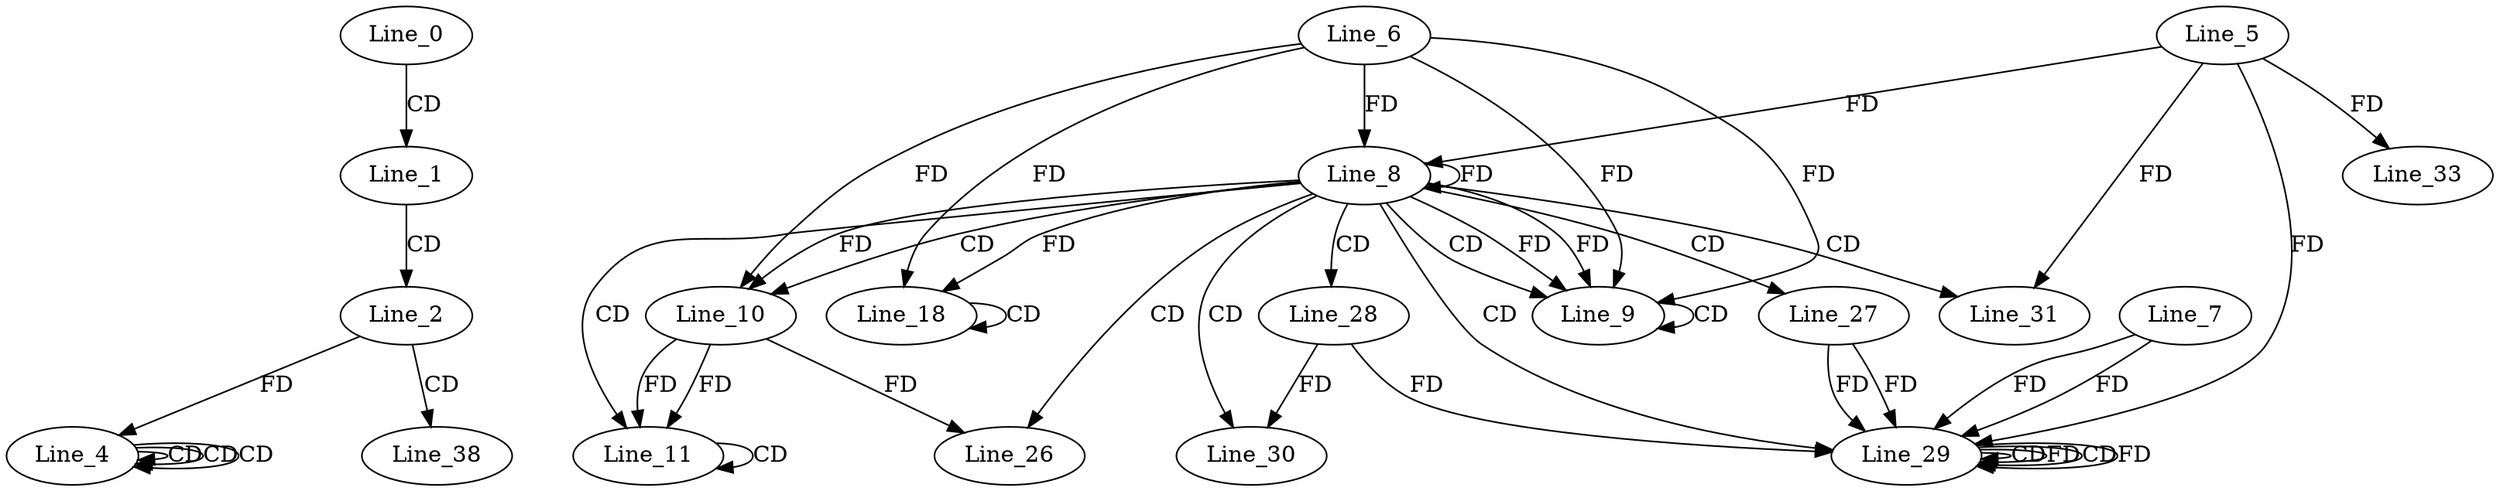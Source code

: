digraph G {
  Line_0;
  Line_1;
  Line_2;
  Line_4;
  Line_4;
  Line_4;
  Line_4;
  Line_8;
  Line_6;
  Line_8;
  Line_5;
  Line_8;
  Line_9;
  Line_9;
  Line_10;
  Line_10;
  Line_11;
  Line_11;
  Line_18;
  Line_18;
  Line_18;
  Line_26;
  Line_26;
  Line_27;
  Line_28;
  Line_29;
  Line_29;
  Line_29;
  Line_7;
  Line_29;
  Line_30;
  Line_31;
  Line_33;
  Line_38;
  Line_0 -> Line_1 [ label="CD" ];
  Line_1 -> Line_2 [ label="CD" ];
  Line_4 -> Line_4 [ label="CD" ];
  Line_4 -> Line_4 [ label="CD" ];
  Line_2 -> Line_4 [ label="FD" ];
  Line_4 -> Line_4 [ label="CD" ];
  Line_8 -> Line_8 [ label="FD" ];
  Line_6 -> Line_8 [ label="FD" ];
  Line_5 -> Line_8 [ label="FD" ];
  Line_8 -> Line_9 [ label="CD" ];
  Line_8 -> Line_9 [ label="FD" ];
  Line_6 -> Line_9 [ label="FD" ];
  Line_9 -> Line_9 [ label="CD" ];
  Line_8 -> Line_9 [ label="FD" ];
  Line_6 -> Line_9 [ label="FD" ];
  Line_8 -> Line_10 [ label="CD" ];
  Line_8 -> Line_10 [ label="FD" ];
  Line_6 -> Line_10 [ label="FD" ];
  Line_8 -> Line_11 [ label="CD" ];
  Line_10 -> Line_11 [ label="FD" ];
  Line_11 -> Line_11 [ label="CD" ];
  Line_10 -> Line_11 [ label="FD" ];
  Line_18 -> Line_18 [ label="CD" ];
  Line_8 -> Line_18 [ label="FD" ];
  Line_6 -> Line_18 [ label="FD" ];
  Line_8 -> Line_26 [ label="CD" ];
  Line_10 -> Line_26 [ label="FD" ];
  Line_8 -> Line_27 [ label="CD" ];
  Line_8 -> Line_28 [ label="CD" ];
  Line_8 -> Line_29 [ label="CD" ];
  Line_29 -> Line_29 [ label="CD" ];
  Line_29 -> Line_29 [ label="FD" ];
  Line_27 -> Line_29 [ label="FD" ];
  Line_5 -> Line_29 [ label="FD" ];
  Line_7 -> Line_29 [ label="FD" ];
  Line_29 -> Line_29 [ label="CD" ];
  Line_28 -> Line_29 [ label="FD" ];
  Line_7 -> Line_29 [ label="FD" ];
  Line_29 -> Line_29 [ label="FD" ];
  Line_27 -> Line_29 [ label="FD" ];
  Line_8 -> Line_30 [ label="CD" ];
  Line_28 -> Line_30 [ label="FD" ];
  Line_8 -> Line_31 [ label="CD" ];
  Line_5 -> Line_31 [ label="FD" ];
  Line_5 -> Line_33 [ label="FD" ];
  Line_2 -> Line_38 [ label="CD" ];
}
